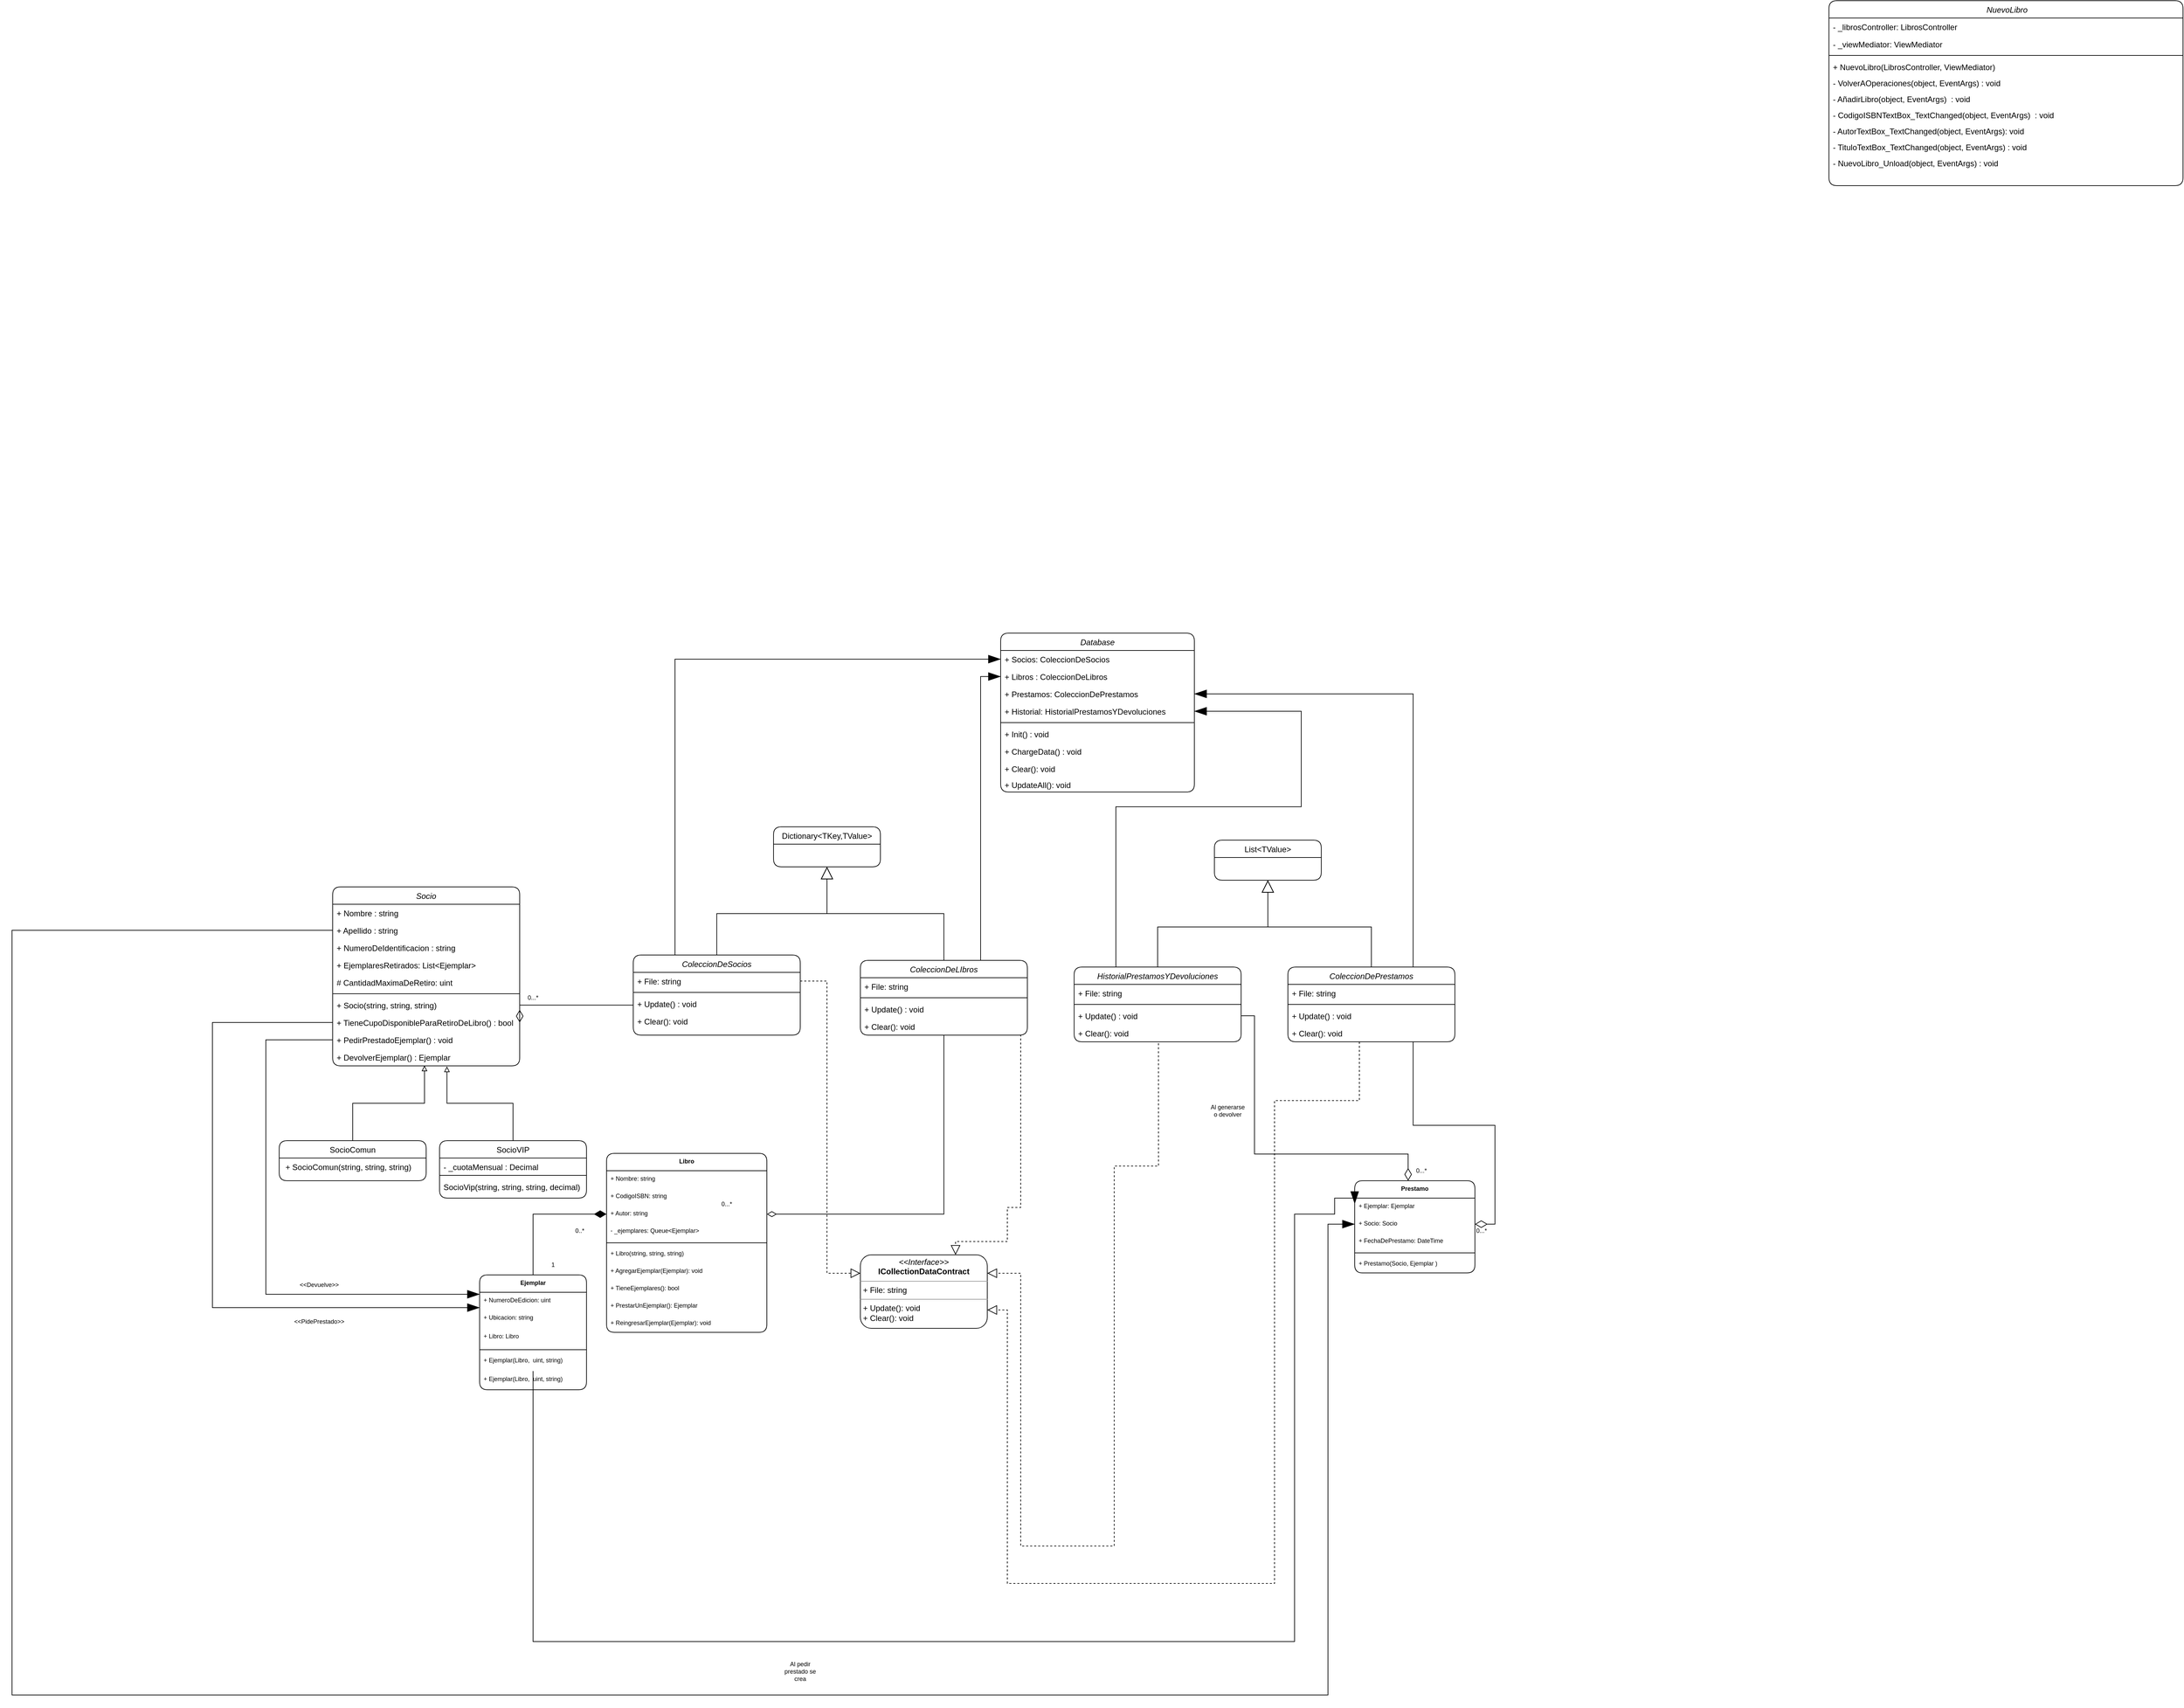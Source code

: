 <mxfile version="19.0.3" type="device"><diagram id="C5RBs43oDa-KdzZeNtuy" name="Page-1"><mxGraphModel dx="2500" dy="2187" grid="1" gridSize="10" guides="1" tooltips="1" connect="1" arrows="1" fold="1" page="1" pageScale="1" pageWidth="827" pageHeight="1169" math="0" shadow="0"><root><mxCell id="WIyWlLk6GJQsqaUBKTNV-0"/><mxCell id="WIyWlLk6GJQsqaUBKTNV-1" parent="WIyWlLk6GJQsqaUBKTNV-0"/><mxCell id="zkfFHV4jXpPFQw0GAbJ--0" value="Socio&#10;    " style="swimlane;fontStyle=2;align=center;verticalAlign=top;childLayout=stackLayout;horizontal=1;startSize=26;horizontalStack=0;resizeParent=1;resizeLast=0;collapsible=1;marginBottom=0;rounded=1;shadow=0;strokeWidth=1;" parent="WIyWlLk6GJQsqaUBKTNV-1" vertex="1"><mxGeometry x="80" y="280" width="280" height="268" as="geometry"><mxRectangle x="80" y="280" width="160" height="26" as="alternateBounds"/></mxGeometry></mxCell><mxCell id="zkfFHV4jXpPFQw0GAbJ--1" value="+ Nombre : string" style="text;align=left;verticalAlign=top;spacingLeft=4;spacingRight=4;overflow=hidden;rotatable=0;points=[[0,0.5],[1,0.5]];portConstraint=eastwest;rounded=1;" parent="zkfFHV4jXpPFQw0GAbJ--0" vertex="1"><mxGeometry y="26" width="280" height="26" as="geometry"/></mxCell><mxCell id="zkfFHV4jXpPFQw0GAbJ--2" value="+ Apellido : string&#10;" style="text;align=left;verticalAlign=top;spacingLeft=4;spacingRight=4;overflow=hidden;rotatable=0;points=[[0,0.5],[1,0.5]];portConstraint=eastwest;rounded=0;shadow=0;html=0;" parent="zkfFHV4jXpPFQw0GAbJ--0" vertex="1"><mxGeometry y="52" width="280" height="26" as="geometry"/></mxCell><mxCell id="zkfFHV4jXpPFQw0GAbJ--3" value="+ NumeroDeIdentificacion : string&#10;" style="text;align=left;verticalAlign=top;spacingLeft=4;spacingRight=4;overflow=hidden;rotatable=0;points=[[0,0.5],[1,0.5]];portConstraint=eastwest;rounded=0;shadow=0;html=0;" parent="zkfFHV4jXpPFQw0GAbJ--0" vertex="1"><mxGeometry y="78" width="280" height="26" as="geometry"/></mxCell><mxCell id="vEgE7pl76ZZNmsFPyQ1q-11" value="+ EjemplaresRetirados: List&lt;Ejemplar&gt;" style="text;align=left;verticalAlign=top;spacingLeft=4;spacingRight=4;overflow=hidden;rotatable=0;points=[[0,0.5],[1,0.5]];portConstraint=eastwest;rounded=0;shadow=0;html=0;" parent="zkfFHV4jXpPFQw0GAbJ--0" vertex="1"><mxGeometry y="104" width="280" height="26" as="geometry"/></mxCell><mxCell id="vEgE7pl76ZZNmsFPyQ1q-0" value="# CantidadMaximaDeRetiro: uint" style="text;align=left;verticalAlign=top;spacingLeft=4;spacingRight=4;overflow=hidden;rotatable=0;points=[[0,0.5],[1,0.5]];portConstraint=eastwest;rounded=0;shadow=0;html=0;" parent="zkfFHV4jXpPFQw0GAbJ--0" vertex="1"><mxGeometry y="130" width="280" height="26" as="geometry"/></mxCell><mxCell id="zkfFHV4jXpPFQw0GAbJ--4" value="" style="line;html=1;strokeWidth=1;align=left;verticalAlign=middle;spacingTop=-1;spacingLeft=3;spacingRight=3;rotatable=0;labelPosition=right;points=[];portConstraint=eastwest;" parent="zkfFHV4jXpPFQw0GAbJ--0" vertex="1"><mxGeometry y="156" width="280" height="8" as="geometry"/></mxCell><mxCell id="4yCbtLLH6ikld6JJ7kOo-6" value="+ Socio(string, string, string) &#10;" style="text;align=left;verticalAlign=top;spacingLeft=4;spacingRight=4;overflow=hidden;rotatable=0;points=[[0,0.5],[1,0.5]];portConstraint=eastwest;" vertex="1" parent="zkfFHV4jXpPFQw0GAbJ--0"><mxGeometry y="164" width="280" height="26" as="geometry"/></mxCell><mxCell id="zkfFHV4jXpPFQw0GAbJ--5" value="+ TieneCupoDisponibleParaRetiroDeLibro() : bool&#10;" style="text;align=left;verticalAlign=top;spacingLeft=4;spacingRight=4;overflow=hidden;rotatable=0;points=[[0,0.5],[1,0.5]];portConstraint=eastwest;" parent="zkfFHV4jXpPFQw0GAbJ--0" vertex="1"><mxGeometry y="190" width="280" height="26" as="geometry"/></mxCell><mxCell id="vEgE7pl76ZZNmsFPyQ1q-7" value="+ PedirPrestadoEjemplar() : void&#10;" style="text;align=left;verticalAlign=top;spacingLeft=4;spacingRight=4;overflow=hidden;rotatable=0;points=[[0,0.5],[1,0.5]];portConstraint=eastwest;" parent="zkfFHV4jXpPFQw0GAbJ--0" vertex="1"><mxGeometry y="216" width="280" height="26" as="geometry"/></mxCell><mxCell id="vEgE7pl76ZZNmsFPyQ1q-9" value="+ DevolverEjemplar() : Ejemplar&#10;" style="text;align=left;verticalAlign=top;spacingLeft=4;spacingRight=4;overflow=hidden;rotatable=0;points=[[0,0.5],[1,0.5]];portConstraint=eastwest;" parent="zkfFHV4jXpPFQw0GAbJ--0" vertex="1"><mxGeometry y="242" width="280" height="26" as="geometry"/></mxCell><mxCell id="WzXxfa7a8OcDMEymeKjh-75" style="edgeStyle=orthogonalEdgeStyle;rounded=0;orthogonalLoop=1;jettySize=auto;html=1;exitX=0.5;exitY=0;exitDx=0;exitDy=0;entryX=0.491;entryY=0.978;entryDx=0;entryDy=0;entryPerimeter=0;endArrow=block;endFill=0;" parent="WIyWlLk6GJQsqaUBKTNV-1" source="zkfFHV4jXpPFQw0GAbJ--6" target="vEgE7pl76ZZNmsFPyQ1q-9" edge="1"><mxGeometry relative="1" as="geometry"/></mxCell><mxCell id="zkfFHV4jXpPFQw0GAbJ--6" value="SocioComun" style="swimlane;fontStyle=0;align=center;verticalAlign=top;childLayout=stackLayout;horizontal=1;startSize=26;horizontalStack=0;resizeParent=1;resizeLast=0;collapsible=1;marginBottom=0;rounded=1;shadow=0;strokeWidth=1;swimlaneLine=1;" parent="WIyWlLk6GJQsqaUBKTNV-1" vertex="1"><mxGeometry y="660" width="220" height="60" as="geometry"><mxRectangle x="40" y="600" width="160" height="26" as="alternateBounds"/></mxGeometry></mxCell><mxCell id="WzXxfa7a8OcDMEymeKjh-72" value=" + SocioComun(string, string, string)" style="text;align=left;verticalAlign=top;spacingLeft=4;spacingRight=4;overflow=hidden;rotatable=0;points=[[0,0.5],[1,0.5]];portConstraint=eastwest;" parent="zkfFHV4jXpPFQw0GAbJ--6" vertex="1"><mxGeometry y="26" width="220" height="26" as="geometry"/></mxCell><mxCell id="WzXxfa7a8OcDMEymeKjh-76" style="edgeStyle=orthogonalEdgeStyle;rounded=0;orthogonalLoop=1;jettySize=auto;html=1;exitX=0.5;exitY=0;exitDx=0;exitDy=0;entryX=0.611;entryY=1.027;entryDx=0;entryDy=0;entryPerimeter=0;endArrow=block;endFill=0;" parent="WIyWlLk6GJQsqaUBKTNV-1" source="zkfFHV4jXpPFQw0GAbJ--13" target="vEgE7pl76ZZNmsFPyQ1q-9" edge="1"><mxGeometry relative="1" as="geometry"><mxPoint x="220" y="520" as="targetPoint"/></mxGeometry></mxCell><mxCell id="zkfFHV4jXpPFQw0GAbJ--13" value="SocioVIP&#10;" style="swimlane;fontStyle=0;align=center;verticalAlign=top;childLayout=stackLayout;horizontal=1;startSize=26;horizontalStack=0;resizeParent=1;resizeLast=0;collapsible=1;marginBottom=0;rounded=1;shadow=0;strokeWidth=1;" parent="WIyWlLk6GJQsqaUBKTNV-1" vertex="1"><mxGeometry x="240" y="660" width="220" height="86" as="geometry"><mxRectangle x="240" y="660" width="170" height="26" as="alternateBounds"/></mxGeometry></mxCell><mxCell id="zkfFHV4jXpPFQw0GAbJ--14" value="- _cuotaMensual : Decimal" style="text;align=left;verticalAlign=top;spacingLeft=4;spacingRight=4;overflow=hidden;rotatable=0;points=[[0,0.5],[1,0.5]];portConstraint=eastwest;" parent="zkfFHV4jXpPFQw0GAbJ--13" vertex="1"><mxGeometry y="26" width="220" height="22" as="geometry"/></mxCell><mxCell id="WzXxfa7a8OcDMEymeKjh-74" value="" style="line;html=1;strokeWidth=1;align=left;verticalAlign=middle;spacingTop=-1;spacingLeft=3;spacingRight=3;rotatable=0;labelPosition=right;points=[];portConstraint=eastwest;" parent="zkfFHV4jXpPFQw0GAbJ--13" vertex="1"><mxGeometry y="48" width="220" height="8" as="geometry"/></mxCell><mxCell id="WzXxfa7a8OcDMEymeKjh-73" value="SocioVip(string, string, string, decimal)" style="text;align=left;verticalAlign=top;spacingLeft=4;spacingRight=4;overflow=hidden;rotatable=0;points=[[0,0.5],[1,0.5]];portConstraint=eastwest;" parent="zkfFHV4jXpPFQw0GAbJ--13" vertex="1"><mxGeometry y="56" width="220" height="26" as="geometry"/></mxCell><mxCell id="vEgE7pl76ZZNmsFPyQ1q-139" style="edgeStyle=orthogonalEdgeStyle;rounded=0;orthogonalLoop=1;jettySize=auto;html=1;exitX=0.25;exitY=0;exitDx=0;exitDy=0;entryX=0;entryY=0.5;entryDx=0;entryDy=0;fontFamily=Helvetica;fontSize=9;fontColor=default;endArrow=blockThin;endFill=1;endSize=16;elbow=vertical;" parent="WIyWlLk6GJQsqaUBKTNV-1" source="vEgE7pl76ZZNmsFPyQ1q-14" target="vEgE7pl76ZZNmsFPyQ1q-125" edge="1"><mxGeometry relative="1" as="geometry"/></mxCell><mxCell id="vEgE7pl76ZZNmsFPyQ1q-14" value="ColeccionDeSocios" style="swimlane;fontStyle=2;align=center;verticalAlign=top;childLayout=stackLayout;horizontal=1;startSize=26;horizontalStack=0;resizeParent=1;resizeLast=0;collapsible=1;marginBottom=0;rounded=1;shadow=0;strokeWidth=1;" parent="WIyWlLk6GJQsqaUBKTNV-1" vertex="1"><mxGeometry x="530" y="382" width="250" height="120" as="geometry"><mxRectangle x="170" y="110" width="160" height="26" as="alternateBounds"/></mxGeometry></mxCell><mxCell id="vEgE7pl76ZZNmsFPyQ1q-17" value="+ File: string" style="text;align=left;verticalAlign=top;spacingLeft=4;spacingRight=4;overflow=hidden;rotatable=0;points=[[0,0.5],[1,0.5]];portConstraint=eastwest;rounded=0;shadow=0;html=0;" parent="vEgE7pl76ZZNmsFPyQ1q-14" vertex="1"><mxGeometry y="26" width="250" height="26" as="geometry"/></mxCell><mxCell id="vEgE7pl76ZZNmsFPyQ1q-20" value="" style="line;html=1;strokeWidth=1;align=left;verticalAlign=middle;spacingTop=-1;spacingLeft=3;spacingRight=3;rotatable=0;labelPosition=right;points=[];portConstraint=eastwest;" parent="vEgE7pl76ZZNmsFPyQ1q-14" vertex="1"><mxGeometry y="52" width="250" height="8" as="geometry"/></mxCell><mxCell id="vEgE7pl76ZZNmsFPyQ1q-21" value="+ Update() : void&#10;" style="text;align=left;verticalAlign=top;spacingLeft=4;spacingRight=4;overflow=hidden;rotatable=0;points=[[0,0.5],[1,0.5]];portConstraint=eastwest;" parent="vEgE7pl76ZZNmsFPyQ1q-14" vertex="1"><mxGeometry y="60" width="250" height="26" as="geometry"/></mxCell><mxCell id="vEgE7pl76ZZNmsFPyQ1q-71" value="+ Clear(): void" style="text;align=left;verticalAlign=top;spacingLeft=4;spacingRight=4;overflow=hidden;rotatable=0;points=[[0,0.5],[1,0.5]];portConstraint=eastwest;" parent="vEgE7pl76ZZNmsFPyQ1q-14" vertex="1"><mxGeometry y="86" width="250" height="26" as="geometry"/></mxCell><mxCell id="vEgE7pl76ZZNmsFPyQ1q-25" value="Dictionary&lt;TKey,TValue&gt;" style="swimlane;fontStyle=0;align=center;verticalAlign=top;childLayout=stackLayout;horizontal=1;startSize=26;horizontalStack=0;resizeParent=1;resizeLast=0;collapsible=1;marginBottom=0;rounded=1;shadow=0;strokeWidth=1;sketch=0;glass=0;" parent="WIyWlLk6GJQsqaUBKTNV-1" vertex="1"><mxGeometry x="740" y="190" width="160" height="60" as="geometry"><mxRectangle x="370" y="140" width="170" height="26" as="alternateBounds"/></mxGeometry></mxCell><mxCell id="vEgE7pl76ZZNmsFPyQ1q-47" value="Libro" style="swimlane;fontStyle=1;align=center;verticalAlign=top;childLayout=stackLayout;horizontal=1;startSize=26;horizontalStack=0;resizeParent=1;resizeParentMax=0;resizeLast=0;collapsible=1;marginBottom=0;rounded=1;shadow=0;glass=0;sketch=0;fontFamily=Helvetica;fontSize=9;fontColor=default;strokeColor=default;strokeWidth=1;fillColor=default;" parent="WIyWlLk6GJQsqaUBKTNV-1" vertex="1"><mxGeometry x="490" y="679" width="240" height="268" as="geometry"/></mxCell><mxCell id="vEgE7pl76ZZNmsFPyQ1q-48" value="+ Nombre: string" style="text;strokeColor=none;fillColor=none;align=left;verticalAlign=top;spacingLeft=4;spacingRight=4;overflow=hidden;rotatable=0;points=[[0,0.5],[1,0.5]];portConstraint=eastwest;rounded=1;shadow=0;glass=0;sketch=0;fontFamily=Helvetica;fontSize=9;fontColor=default;startSize=26;" parent="vEgE7pl76ZZNmsFPyQ1q-47" vertex="1"><mxGeometry y="26" width="240" height="26" as="geometry"/></mxCell><mxCell id="vEgE7pl76ZZNmsFPyQ1q-108" value="+ CodigoISBN: string" style="text;strokeColor=none;fillColor=none;align=left;verticalAlign=top;spacingLeft=4;spacingRight=4;overflow=hidden;rotatable=0;points=[[0,0.5],[1,0.5]];portConstraint=eastwest;rounded=1;shadow=0;glass=0;sketch=0;fontFamily=Helvetica;fontSize=9;fontColor=default;startSize=26;" parent="vEgE7pl76ZZNmsFPyQ1q-47" vertex="1"><mxGeometry y="52" width="240" height="26" as="geometry"/></mxCell><mxCell id="vEgE7pl76ZZNmsFPyQ1q-109" value="+ Autor: string" style="text;strokeColor=none;fillColor=none;align=left;verticalAlign=top;spacingLeft=4;spacingRight=4;overflow=hidden;rotatable=0;points=[[0,0.5],[1,0.5]];portConstraint=eastwest;rounded=1;shadow=0;glass=0;sketch=0;fontFamily=Helvetica;fontSize=9;fontColor=default;startSize=26;" parent="vEgE7pl76ZZNmsFPyQ1q-47" vertex="1"><mxGeometry y="78" width="240" height="26" as="geometry"/></mxCell><mxCell id="vEgE7pl76ZZNmsFPyQ1q-111" value="- _ejemplares: Queue&lt;Ejemplar&gt;" style="text;strokeColor=none;fillColor=none;align=left;verticalAlign=top;spacingLeft=4;spacingRight=4;overflow=hidden;rotatable=0;points=[[0,0.5],[1,0.5]];portConstraint=eastwest;rounded=1;shadow=0;glass=0;sketch=0;fontFamily=Helvetica;fontSize=9;fontColor=default;startSize=26;" parent="vEgE7pl76ZZNmsFPyQ1q-47" vertex="1"><mxGeometry y="104" width="240" height="26" as="geometry"/></mxCell><mxCell id="vEgE7pl76ZZNmsFPyQ1q-49" value="" style="line;strokeWidth=1;fillColor=none;align=left;verticalAlign=middle;spacingTop=-1;spacingLeft=3;spacingRight=3;rotatable=0;labelPosition=right;points=[];portConstraint=eastwest;rounded=1;shadow=0;glass=0;sketch=0;fontFamily=Helvetica;fontSize=9;fontColor=default;startSize=26;" parent="vEgE7pl76ZZNmsFPyQ1q-47" vertex="1"><mxGeometry y="130" width="240" height="8" as="geometry"/></mxCell><mxCell id="4yCbtLLH6ikld6JJ7kOo-2" value="+ Libro(string, string, string)" style="text;strokeColor=none;fillColor=none;align=left;verticalAlign=top;spacingLeft=4;spacingRight=4;overflow=hidden;rotatable=0;points=[[0,0.5],[1,0.5]];portConstraint=eastwest;rounded=1;shadow=0;glass=0;sketch=0;fontFamily=Helvetica;fontSize=9;fontColor=default;startSize=26;" vertex="1" parent="vEgE7pl76ZZNmsFPyQ1q-47"><mxGeometry y="138" width="240" height="26" as="geometry"/></mxCell><mxCell id="vEgE7pl76ZZNmsFPyQ1q-50" value="+ AgregarEjemplar(Ejemplar): void" style="text;strokeColor=none;fillColor=none;align=left;verticalAlign=top;spacingLeft=4;spacingRight=4;overflow=hidden;rotatable=0;points=[[0,0.5],[1,0.5]];portConstraint=eastwest;rounded=1;shadow=0;glass=0;sketch=0;fontFamily=Helvetica;fontSize=9;fontColor=default;startSize=26;" parent="vEgE7pl76ZZNmsFPyQ1q-47" vertex="1"><mxGeometry y="164" width="240" height="26" as="geometry"/></mxCell><mxCell id="vEgE7pl76ZZNmsFPyQ1q-112" value="+ TieneEjemplares(): bool" style="text;strokeColor=none;fillColor=none;align=left;verticalAlign=top;spacingLeft=4;spacingRight=4;overflow=hidden;rotatable=0;points=[[0,0.5],[1,0.5]];portConstraint=eastwest;rounded=1;shadow=0;glass=0;sketch=0;fontFamily=Helvetica;fontSize=9;fontColor=default;startSize=26;" parent="vEgE7pl76ZZNmsFPyQ1q-47" vertex="1"><mxGeometry y="190" width="240" height="26" as="geometry"/></mxCell><mxCell id="vEgE7pl76ZZNmsFPyQ1q-113" value="+ PrestarUnEjemplar(): Ejemplar" style="text;strokeColor=none;fillColor=none;align=left;verticalAlign=top;spacingLeft=4;spacingRight=4;overflow=hidden;rotatable=0;points=[[0,0.5],[1,0.5]];portConstraint=eastwest;rounded=1;shadow=0;glass=0;sketch=0;fontFamily=Helvetica;fontSize=9;fontColor=default;startSize=26;" parent="vEgE7pl76ZZNmsFPyQ1q-47" vertex="1"><mxGeometry y="216" width="240" height="26" as="geometry"/></mxCell><mxCell id="vEgE7pl76ZZNmsFPyQ1q-115" value="+ ReingresarEjemplar(Ejemplar): void" style="text;strokeColor=none;fillColor=none;align=left;verticalAlign=top;spacingLeft=4;spacingRight=4;overflow=hidden;rotatable=0;points=[[0,0.5],[1,0.5]];portConstraint=eastwest;rounded=1;shadow=0;glass=0;sketch=0;fontFamily=Helvetica;fontSize=9;fontColor=default;startSize=26;" parent="vEgE7pl76ZZNmsFPyQ1q-47" vertex="1"><mxGeometry y="242" width="240" height="26" as="geometry"/></mxCell><mxCell id="vEgE7pl76ZZNmsFPyQ1q-51" value="Ejemplar&#10;" style="swimlane;fontStyle=1;align=center;verticalAlign=top;childLayout=stackLayout;horizontal=1;startSize=26;horizontalStack=0;resizeParent=1;resizeParentMax=0;resizeLast=0;collapsible=1;marginBottom=0;rounded=1;shadow=0;glass=0;sketch=0;fontFamily=Helvetica;fontSize=9;fontColor=default;strokeColor=default;strokeWidth=1;fillColor=default;swimlaneFillColor=none;swimlaneLine=1;" parent="WIyWlLk6GJQsqaUBKTNV-1" vertex="1"><mxGeometry x="300" y="861" width="160" height="172" as="geometry"/></mxCell><mxCell id="vEgE7pl76ZZNmsFPyQ1q-52" value="+ NumeroDeEdicion: uint" style="text;strokeColor=none;fillColor=none;align=left;verticalAlign=top;spacingLeft=4;spacingRight=4;overflow=hidden;rotatable=0;points=[[0,0.5],[1,0.5]];portConstraint=eastwest;rounded=1;shadow=0;glass=0;sketch=0;fontFamily=Helvetica;fontSize=9;fontColor=default;startSize=26;" parent="vEgE7pl76ZZNmsFPyQ1q-51" vertex="1"><mxGeometry y="26" width="160" height="26" as="geometry"/></mxCell><mxCell id="vEgE7pl76ZZNmsFPyQ1q-116" value="+ Ubicacion: string" style="text;strokeColor=none;fillColor=none;align=left;verticalAlign=top;spacingLeft=4;spacingRight=4;overflow=hidden;rotatable=0;points=[[0,0.5],[1,0.5]];portConstraint=eastwest;rounded=1;shadow=0;glass=0;sketch=0;fontFamily=Helvetica;fontSize=9;fontColor=default;startSize=26;direction=south;" parent="vEgE7pl76ZZNmsFPyQ1q-51" vertex="1"><mxGeometry y="52" width="160" height="28" as="geometry"/></mxCell><mxCell id="vEgE7pl76ZZNmsFPyQ1q-164" value="+ Libro: Libro&#10;" style="text;strokeColor=none;fillColor=none;align=left;verticalAlign=top;spacingLeft=4;spacingRight=4;overflow=hidden;rotatable=0;points=[[0,0.5],[1,0.5]];portConstraint=eastwest;rounded=1;shadow=0;glass=0;sketch=0;fontFamily=Helvetica;fontSize=9;fontColor=default;startSize=26;direction=south;" parent="vEgE7pl76ZZNmsFPyQ1q-51" vertex="1"><mxGeometry y="80" width="160" height="28" as="geometry"/></mxCell><mxCell id="WzXxfa7a8OcDMEymeKjh-77" value="" style="line;html=1;strokeWidth=1;align=left;verticalAlign=middle;spacingTop=-1;spacingLeft=3;spacingRight=3;rotatable=0;labelPosition=right;points=[];portConstraint=eastwest;" parent="vEgE7pl76ZZNmsFPyQ1q-51" vertex="1"><mxGeometry y="108" width="160" height="8" as="geometry"/></mxCell><mxCell id="WzXxfa7a8OcDMEymeKjh-79" value="+ Ejemplar(Libro,  uint, string)&#10;" style="text;strokeColor=none;fillColor=none;align=left;verticalAlign=top;spacingLeft=4;spacingRight=4;overflow=hidden;rotatable=0;points=[[0,0.5],[1,0.5]];portConstraint=eastwest;rounded=1;shadow=0;glass=0;sketch=0;fontFamily=Helvetica;fontSize=9;fontColor=default;startSize=26;direction=south;" parent="vEgE7pl76ZZNmsFPyQ1q-51" vertex="1"><mxGeometry y="116" width="160" height="28" as="geometry"/></mxCell><mxCell id="4yCbtLLH6ikld6JJ7kOo-3" value="+ Ejemplar(Libro,  uint, string)&#10;" style="text;strokeColor=none;fillColor=none;align=left;verticalAlign=top;spacingLeft=4;spacingRight=4;overflow=hidden;rotatable=0;points=[[0,0.5],[1,0.5]];portConstraint=eastwest;rounded=1;shadow=0;glass=0;sketch=0;fontFamily=Helvetica;fontSize=9;fontColor=default;startSize=26;direction=south;" vertex="1" parent="vEgE7pl76ZZNmsFPyQ1q-51"><mxGeometry y="144" width="160" height="28" as="geometry"/></mxCell><mxCell id="vEgE7pl76ZZNmsFPyQ1q-134" style="edgeStyle=orthogonalEdgeStyle;rounded=0;orthogonalLoop=1;jettySize=auto;html=1;exitX=0.75;exitY=0;exitDx=0;exitDy=0;entryX=0;entryY=0.5;entryDx=0;entryDy=0;fontFamily=Helvetica;fontSize=9;fontColor=default;endArrow=blockThin;endFill=1;endSize=16;elbow=vertical;" parent="WIyWlLk6GJQsqaUBKTNV-1" source="vEgE7pl76ZZNmsFPyQ1q-57" target="vEgE7pl76ZZNmsFPyQ1q-129" edge="1"><mxGeometry relative="1" as="geometry"><Array as="points"><mxPoint x="1050" y="390"/><mxPoint x="1050" y="-35"/></Array></mxGeometry></mxCell><mxCell id="WzXxfa7a8OcDMEymeKjh-258" style="edgeStyle=orthogonalEdgeStyle;rounded=0;orthogonalLoop=1;jettySize=auto;html=1;exitX=0.5;exitY=1;exitDx=0;exitDy=0;entryX=1;entryY=0.5;entryDx=0;entryDy=0;endArrow=diamondThin;endFill=0;endSize=12;" parent="WIyWlLk6GJQsqaUBKTNV-1" source="vEgE7pl76ZZNmsFPyQ1q-57" target="vEgE7pl76ZZNmsFPyQ1q-109" edge="1"><mxGeometry relative="1" as="geometry"/></mxCell><mxCell id="vEgE7pl76ZZNmsFPyQ1q-57" value="ColeccionDeLIbros&#10;" style="swimlane;fontStyle=2;align=center;verticalAlign=top;childLayout=stackLayout;horizontal=1;startSize=26;horizontalStack=0;resizeParent=1;resizeLast=0;collapsible=1;marginBottom=0;rounded=1;shadow=0;strokeWidth=1;" parent="WIyWlLk6GJQsqaUBKTNV-1" vertex="1"><mxGeometry x="870" y="390" width="250" height="112" as="geometry"><mxRectangle x="170" y="110" width="160" height="26" as="alternateBounds"/></mxGeometry></mxCell><mxCell id="vEgE7pl76ZZNmsFPyQ1q-59" value="+ File: string" style="text;align=left;verticalAlign=top;spacingLeft=4;spacingRight=4;overflow=hidden;rotatable=0;points=[[0,0.5],[1,0.5]];portConstraint=eastwest;rounded=0;shadow=0;html=0;" parent="vEgE7pl76ZZNmsFPyQ1q-57" vertex="1"><mxGeometry y="26" width="250" height="26" as="geometry"/></mxCell><mxCell id="vEgE7pl76ZZNmsFPyQ1q-60" value="" style="line;html=1;strokeWidth=1;align=left;verticalAlign=middle;spacingTop=-1;spacingLeft=3;spacingRight=3;rotatable=0;labelPosition=right;points=[];portConstraint=eastwest;" parent="vEgE7pl76ZZNmsFPyQ1q-57" vertex="1"><mxGeometry y="52" width="250" height="8" as="geometry"/></mxCell><mxCell id="vEgE7pl76ZZNmsFPyQ1q-61" value="+ Update() : void&#10;" style="text;align=left;verticalAlign=top;spacingLeft=4;spacingRight=4;overflow=hidden;rotatable=0;points=[[0,0.5],[1,0.5]];portConstraint=eastwest;" parent="vEgE7pl76ZZNmsFPyQ1q-57" vertex="1"><mxGeometry y="60" width="250" height="26" as="geometry"/></mxCell><mxCell id="vEgE7pl76ZZNmsFPyQ1q-72" value="+ Clear(): void" style="text;align=left;verticalAlign=top;spacingLeft=4;spacingRight=4;overflow=hidden;rotatable=0;points=[[0,0.5],[1,0.5]];portConstraint=eastwest;" parent="vEgE7pl76ZZNmsFPyQ1q-57" vertex="1"><mxGeometry y="86" width="250" height="24" as="geometry"/></mxCell><mxCell id="vEgE7pl76ZZNmsFPyQ1q-68" value="&lt;p style=&quot;margin:0px;margin-top:4px;text-align:center;&quot;&gt;&lt;i&gt;&amp;lt;&amp;lt;Interface&amp;gt;&amp;gt;&lt;/i&gt;&lt;br&gt;&lt;b&gt;ICollectionDataContract&lt;/b&gt;&lt;/p&gt;&lt;hr size=&quot;1&quot;&gt;&lt;p style=&quot;margin:0px;margin-left:4px;&quot;&gt;+ File: string&lt;br&gt;&lt;/p&gt;&lt;hr size=&quot;1&quot;&gt;&lt;p style=&quot;margin:0px;margin-left:4px;&quot;&gt;+ Update(): void&lt;br&gt;+ Clear(): void&lt;/p&gt;" style="verticalAlign=top;align=left;overflow=fill;fontSize=12;fontFamily=Helvetica;html=1;rounded=1;shadow=0;glass=0;sketch=0;fontColor=default;startSize=26;strokeColor=default;strokeWidth=1;fillColor=default;" parent="WIyWlLk6GJQsqaUBKTNV-1" vertex="1"><mxGeometry x="870" y="831" width="190" height="110" as="geometry"/></mxCell><mxCell id="vEgE7pl76ZZNmsFPyQ1q-69" value="List&lt;TValue&gt;" style="swimlane;fontStyle=0;align=center;verticalAlign=top;childLayout=stackLayout;horizontal=1;startSize=26;horizontalStack=0;resizeParent=1;resizeLast=0;collapsible=1;marginBottom=0;rounded=1;shadow=0;strokeWidth=1;sketch=0;glass=0;" parent="WIyWlLk6GJQsqaUBKTNV-1" vertex="1"><mxGeometry x="1400" y="210" width="160" height="60" as="geometry"><mxRectangle x="370" y="140" width="170" height="26" as="alternateBounds"/></mxGeometry></mxCell><mxCell id="vEgE7pl76ZZNmsFPyQ1q-81" value="" style="endArrow=block;endSize=16;endFill=0;html=1;rounded=0;fontFamily=Helvetica;fontSize=9;fontColor=default;entryX=0.5;entryY=1;entryDx=0;entryDy=0;exitX=0.5;exitY=0;exitDx=0;exitDy=0;elbow=vertical;edgeStyle=orthogonalEdgeStyle;" parent="WIyWlLk6GJQsqaUBKTNV-1" source="vEgE7pl76ZZNmsFPyQ1q-14" target="vEgE7pl76ZZNmsFPyQ1q-25" edge="1"><mxGeometry width="160" relative="1" as="geometry"><mxPoint x="760" y="340" as="sourcePoint"/><mxPoint x="690" y="710" as="targetPoint"/><Array as="points"><mxPoint x="655" y="320"/><mxPoint x="820" y="320"/></Array></mxGeometry></mxCell><mxCell id="vEgE7pl76ZZNmsFPyQ1q-82" value="" style="endArrow=block;endSize=16;endFill=0;html=1;rounded=0;fontFamily=Helvetica;fontSize=9;fontColor=default;entryX=0.5;entryY=1;entryDx=0;entryDy=0;exitX=0.5;exitY=0;exitDx=0;exitDy=0;elbow=vertical;edgeStyle=orthogonalEdgeStyle;" parent="WIyWlLk6GJQsqaUBKTNV-1" source="vEgE7pl76ZZNmsFPyQ1q-57" target="vEgE7pl76ZZNmsFPyQ1q-25" edge="1"><mxGeometry width="160" relative="1" as="geometry"><mxPoint x="950" y="390" as="sourcePoint"/><mxPoint x="1107" y="258" as="targetPoint"/><Array as="points"><mxPoint x="995" y="320"/><mxPoint x="820" y="320"/></Array></mxGeometry></mxCell><mxCell id="vEgE7pl76ZZNmsFPyQ1q-102" style="edgeStyle=orthogonalEdgeStyle;rounded=0;orthogonalLoop=1;jettySize=auto;html=1;exitX=0.5;exitY=0;exitDx=0;exitDy=0;fontFamily=Helvetica;fontSize=9;fontColor=default;endArrow=block;endFill=0;elbow=vertical;endSize=16;" parent="WIyWlLk6GJQsqaUBKTNV-1" source="vEgE7pl76ZZNmsFPyQ1q-89" edge="1"><mxGeometry relative="1" as="geometry"><mxPoint x="1480" y="270" as="targetPoint"/><Array as="points"><mxPoint x="1315" y="340"/><mxPoint x="1480" y="340"/></Array></mxGeometry></mxCell><mxCell id="vEgE7pl76ZZNmsFPyQ1q-137" style="edgeStyle=orthogonalEdgeStyle;rounded=0;orthogonalLoop=1;jettySize=auto;html=1;exitX=0.25;exitY=0;exitDx=0;exitDy=0;fontFamily=Helvetica;fontSize=9;fontColor=default;endArrow=blockThin;endFill=1;endSize=16;elbow=vertical;entryX=1;entryY=0.5;entryDx=0;entryDy=0;" parent="WIyWlLk6GJQsqaUBKTNV-1" source="vEgE7pl76ZZNmsFPyQ1q-89" target="vEgE7pl76ZZNmsFPyQ1q-130" edge="1"><mxGeometry relative="1" as="geometry"><mxPoint x="1400" y="40" as="targetPoint"/><Array as="points"><mxPoint x="1253" y="160"/><mxPoint x="1530" y="160"/><mxPoint x="1530" y="17"/></Array></mxGeometry></mxCell><mxCell id="vEgE7pl76ZZNmsFPyQ1q-89" value="HistorialPrestamosYDevoluciones" style="swimlane;fontStyle=2;align=center;verticalAlign=top;childLayout=stackLayout;horizontal=1;startSize=26;horizontalStack=0;resizeParent=1;resizeLast=0;collapsible=1;marginBottom=0;rounded=1;shadow=0;strokeWidth=1;" parent="WIyWlLk6GJQsqaUBKTNV-1" vertex="1"><mxGeometry x="1190" y="400" width="250" height="112" as="geometry"><mxRectangle x="170" y="110" width="160" height="26" as="alternateBounds"/></mxGeometry></mxCell><mxCell id="vEgE7pl76ZZNmsFPyQ1q-90" value="+ File: string" style="text;align=left;verticalAlign=top;spacingLeft=4;spacingRight=4;overflow=hidden;rotatable=0;points=[[0,0.5],[1,0.5]];portConstraint=eastwest;rounded=0;shadow=0;html=0;" parent="vEgE7pl76ZZNmsFPyQ1q-89" vertex="1"><mxGeometry y="26" width="250" height="26" as="geometry"/></mxCell><mxCell id="vEgE7pl76ZZNmsFPyQ1q-91" value="" style="line;html=1;strokeWidth=1;align=left;verticalAlign=middle;spacingTop=-1;spacingLeft=3;spacingRight=3;rotatable=0;labelPosition=right;points=[];portConstraint=eastwest;" parent="vEgE7pl76ZZNmsFPyQ1q-89" vertex="1"><mxGeometry y="52" width="250" height="8" as="geometry"/></mxCell><mxCell id="vEgE7pl76ZZNmsFPyQ1q-92" value="+ Update() : void&#10;" style="text;align=left;verticalAlign=top;spacingLeft=4;spacingRight=4;overflow=hidden;rotatable=0;points=[[0,0.5],[1,0.5]];portConstraint=eastwest;" parent="vEgE7pl76ZZNmsFPyQ1q-89" vertex="1"><mxGeometry y="60" width="250" height="26" as="geometry"/></mxCell><mxCell id="vEgE7pl76ZZNmsFPyQ1q-93" value="+ Clear(): void" style="text;align=left;verticalAlign=top;spacingLeft=4;spacingRight=4;overflow=hidden;rotatable=0;points=[[0,0.5],[1,0.5]];portConstraint=eastwest;" parent="vEgE7pl76ZZNmsFPyQ1q-89" vertex="1"><mxGeometry y="86" width="250" height="24" as="geometry"/></mxCell><mxCell id="vEgE7pl76ZZNmsFPyQ1q-138" style="edgeStyle=orthogonalEdgeStyle;rounded=0;orthogonalLoop=1;jettySize=auto;html=1;exitX=0.75;exitY=0;exitDx=0;exitDy=0;entryX=1;entryY=0.5;entryDx=0;entryDy=0;fontFamily=Helvetica;fontSize=9;fontColor=default;endArrow=blockThin;endFill=1;endSize=16;elbow=vertical;" parent="WIyWlLk6GJQsqaUBKTNV-1" source="vEgE7pl76ZZNmsFPyQ1q-94" target="vEgE7pl76ZZNmsFPyQ1q-131" edge="1"><mxGeometry relative="1" as="geometry"/></mxCell><mxCell id="vEgE7pl76ZZNmsFPyQ1q-174" style="edgeStyle=orthogonalEdgeStyle;rounded=0;orthogonalLoop=1;jettySize=auto;html=1;exitX=0.75;exitY=1;exitDx=0;exitDy=0;entryX=1;entryY=0.5;entryDx=0;entryDy=0;fontFamily=Helvetica;fontSize=9;fontColor=default;endArrow=diamondThin;endFill=0;endSize=16;elbow=vertical;" parent="WIyWlLk6GJQsqaUBKTNV-1" source="vEgE7pl76ZZNmsFPyQ1q-94" target="vEgE7pl76ZZNmsFPyQ1q-153" edge="1"><mxGeometry relative="1" as="geometry"/></mxCell><mxCell id="vEgE7pl76ZZNmsFPyQ1q-94" value="ColeccionDePrestamos" style="swimlane;fontStyle=2;align=center;verticalAlign=top;childLayout=stackLayout;horizontal=1;startSize=26;horizontalStack=0;resizeParent=1;resizeLast=0;collapsible=1;marginBottom=0;rounded=1;shadow=0;strokeWidth=1;" parent="WIyWlLk6GJQsqaUBKTNV-1" vertex="1"><mxGeometry x="1510" y="400" width="250" height="112" as="geometry"><mxRectangle x="170" y="110" width="160" height="26" as="alternateBounds"/></mxGeometry></mxCell><mxCell id="vEgE7pl76ZZNmsFPyQ1q-95" value="+ File: string" style="text;align=left;verticalAlign=top;spacingLeft=4;spacingRight=4;overflow=hidden;rotatable=0;points=[[0,0.5],[1,0.5]];portConstraint=eastwest;rounded=0;shadow=0;html=0;" parent="vEgE7pl76ZZNmsFPyQ1q-94" vertex="1"><mxGeometry y="26" width="250" height="26" as="geometry"/></mxCell><mxCell id="vEgE7pl76ZZNmsFPyQ1q-96" value="" style="line;html=1;strokeWidth=1;align=left;verticalAlign=middle;spacingTop=-1;spacingLeft=3;spacingRight=3;rotatable=0;labelPosition=right;points=[];portConstraint=eastwest;" parent="vEgE7pl76ZZNmsFPyQ1q-94" vertex="1"><mxGeometry y="52" width="250" height="8" as="geometry"/></mxCell><mxCell id="vEgE7pl76ZZNmsFPyQ1q-97" value="+ Update() : void&#10;" style="text;align=left;verticalAlign=top;spacingLeft=4;spacingRight=4;overflow=hidden;rotatable=0;points=[[0,0.5],[1,0.5]];portConstraint=eastwest;" parent="vEgE7pl76ZZNmsFPyQ1q-94" vertex="1"><mxGeometry y="60" width="250" height="26" as="geometry"/></mxCell><mxCell id="vEgE7pl76ZZNmsFPyQ1q-98" value="+ Clear(): void" style="text;align=left;verticalAlign=top;spacingLeft=4;spacingRight=4;overflow=hidden;rotatable=0;points=[[0,0.5],[1,0.5]];portConstraint=eastwest;" parent="vEgE7pl76ZZNmsFPyQ1q-94" vertex="1"><mxGeometry y="86" width="250" height="24" as="geometry"/></mxCell><mxCell id="vEgE7pl76ZZNmsFPyQ1q-100" value="" style="endArrow=block;endSize=16;endFill=0;html=1;rounded=0;fontFamily=Helvetica;fontSize=9;fontColor=default;elbow=vertical;exitX=0.5;exitY=0;exitDx=0;exitDy=0;edgeStyle=orthogonalEdgeStyle;" parent="WIyWlLk6GJQsqaUBKTNV-1" source="vEgE7pl76ZZNmsFPyQ1q-94" edge="1"><mxGeometry width="160" relative="1" as="geometry"><mxPoint x="1630" y="410" as="sourcePoint"/><mxPoint x="1480" y="270" as="targetPoint"/><Array as="points"><mxPoint x="1635" y="340"/><mxPoint x="1480" y="340"/></Array></mxGeometry></mxCell><mxCell id="vEgE7pl76ZZNmsFPyQ1q-105" value="" style="endArrow=block;dashed=1;endFill=0;endSize=12;html=1;rounded=0;fontFamily=Helvetica;fontSize=9;fontColor=default;elbow=vertical;entryX=1;entryY=0.25;entryDx=0;entryDy=0;exitX=0.505;exitY=1.17;exitDx=0;exitDy=0;exitPerimeter=0;edgeStyle=orthogonalEdgeStyle;" parent="WIyWlLk6GJQsqaUBKTNV-1" source="vEgE7pl76ZZNmsFPyQ1q-93" target="vEgE7pl76ZZNmsFPyQ1q-68" edge="1"><mxGeometry width="160" relative="1" as="geometry"><mxPoint x="1320" y="530" as="sourcePoint"/><mxPoint x="1310" y="740" as="targetPoint"/><Array as="points"><mxPoint x="1316" y="698"/><mxPoint x="1250" y="698"/><mxPoint x="1250" y="1267"/><mxPoint x="1110" y="1267"/></Array></mxGeometry></mxCell><mxCell id="vEgE7pl76ZZNmsFPyQ1q-106" value="" style="endArrow=block;dashed=1;endFill=0;endSize=12;html=1;rounded=0;fontFamily=Helvetica;fontSize=9;fontColor=default;elbow=vertical;exitX=0.428;exitY=1.083;exitDx=0;exitDy=0;exitPerimeter=0;entryX=1;entryY=0.75;entryDx=0;entryDy=0;edgeStyle=orthogonalEdgeStyle;" parent="WIyWlLk6GJQsqaUBKTNV-1" source="vEgE7pl76ZZNmsFPyQ1q-98" target="vEgE7pl76ZZNmsFPyQ1q-68" edge="1"><mxGeometry width="160" relative="1" as="geometry"><mxPoint x="1050" y="370" as="sourcePoint"/><mxPoint x="1620" y="630" as="targetPoint"/><Array as="points"><mxPoint x="1617" y="600"/><mxPoint x="1490" y="600"/><mxPoint x="1490" y="1323"/><mxPoint x="1090" y="1323"/><mxPoint x="1090" y="914"/></Array></mxGeometry></mxCell><mxCell id="vEgE7pl76ZZNmsFPyQ1q-107" value="" style="endArrow=block;dashed=1;endFill=0;endSize=12;html=1;rounded=0;fontFamily=Helvetica;fontSize=9;fontColor=default;elbow=vertical;exitX=0.5;exitY=1;exitDx=0;exitDy=0;edgeStyle=orthogonalEdgeStyle;entryX=0.75;entryY=0;entryDx=0;entryDy=0;" parent="WIyWlLk6GJQsqaUBKTNV-1" source="vEgE7pl76ZZNmsFPyQ1q-57" target="vEgE7pl76ZZNmsFPyQ1q-68" edge="1"><mxGeometry width="160" relative="1" as="geometry"><mxPoint x="1050" y="370" as="sourcePoint"/><mxPoint x="1210" y="370" as="targetPoint"/><Array as="points"><mxPoint x="1110" y="502"/><mxPoint x="1110" y="760"/><mxPoint x="1090" y="760"/><mxPoint x="1090" y="811"/></Array></mxGeometry></mxCell><mxCell id="vEgE7pl76ZZNmsFPyQ1q-118" style="edgeStyle=orthogonalEdgeStyle;rounded=0;orthogonalLoop=1;jettySize=auto;html=1;fontFamily=Helvetica;fontSize=9;fontColor=default;endArrow=diamondThin;endFill=1;endSize=16;elbow=vertical;entryX=0;entryY=0.5;entryDx=0;entryDy=0;" parent="WIyWlLk6GJQsqaUBKTNV-1" source="vEgE7pl76ZZNmsFPyQ1q-51" target="vEgE7pl76ZZNmsFPyQ1q-109" edge="1"><mxGeometry relative="1" as="geometry"/></mxCell><mxCell id="vEgE7pl76ZZNmsFPyQ1q-122" style="edgeStyle=orthogonalEdgeStyle;rounded=0;orthogonalLoop=1;jettySize=auto;html=1;exitX=0;exitY=0.5;exitDx=0;exitDy=0;entryX=0;entryY=0.923;entryDx=0;entryDy=0;entryPerimeter=0;fontFamily=Helvetica;fontSize=9;fontColor=default;endArrow=blockThin;endFill=1;endSize=16;elbow=vertical;" parent="WIyWlLk6GJQsqaUBKTNV-1" source="vEgE7pl76ZZNmsFPyQ1q-7" target="vEgE7pl76ZZNmsFPyQ1q-52" edge="1"><mxGeometry relative="1" as="geometry"><Array as="points"><mxPoint x="-100" y="483"/><mxPoint x="-100" y="910"/></Array></mxGeometry></mxCell><mxCell id="vEgE7pl76ZZNmsFPyQ1q-123" style="edgeStyle=orthogonalEdgeStyle;rounded=0;orthogonalLoop=1;jettySize=auto;html=1;exitX=0;exitY=0.5;exitDx=0;exitDy=0;fontFamily=Helvetica;fontSize=9;fontColor=default;endArrow=blockThin;endFill=1;endSize=16;elbow=vertical;" parent="WIyWlLk6GJQsqaUBKTNV-1" source="vEgE7pl76ZZNmsFPyQ1q-9" target="vEgE7pl76ZZNmsFPyQ1q-52" edge="1"><mxGeometry relative="1" as="geometry"><mxPoint x="100" y="890" as="targetPoint"/><Array as="points"><mxPoint x="-20" y="509"/><mxPoint x="-20" y="890"/></Array></mxGeometry></mxCell><mxCell id="vEgE7pl76ZZNmsFPyQ1q-124" value="Database" style="swimlane;fontStyle=2;align=center;verticalAlign=top;childLayout=stackLayout;horizontal=1;startSize=26;horizontalStack=0;resizeParent=1;resizeLast=0;collapsible=1;marginBottom=0;rounded=1;shadow=0;strokeWidth=1;" parent="WIyWlLk6GJQsqaUBKTNV-1" vertex="1"><mxGeometry x="1080" y="-100" width="290" height="238" as="geometry"><mxRectangle x="170" y="110" width="160" height="26" as="alternateBounds"/></mxGeometry></mxCell><mxCell id="vEgE7pl76ZZNmsFPyQ1q-125" value="+ Socios: ColeccionDeSocios" style="text;align=left;verticalAlign=top;spacingLeft=4;spacingRight=4;overflow=hidden;rotatable=0;points=[[0,0.5],[1,0.5]];portConstraint=eastwest;rounded=0;shadow=0;html=0;" parent="vEgE7pl76ZZNmsFPyQ1q-124" vertex="1"><mxGeometry y="26" width="290" height="26" as="geometry"/></mxCell><mxCell id="vEgE7pl76ZZNmsFPyQ1q-129" value="+ Libros : ColeccionDeLibros &#10;" style="text;align=left;verticalAlign=top;spacingLeft=4;spacingRight=4;overflow=hidden;rotatable=0;points=[[0,0.5],[1,0.5]];portConstraint=eastwest;rounded=0;shadow=0;html=0;" parent="vEgE7pl76ZZNmsFPyQ1q-124" vertex="1"><mxGeometry y="52" width="290" height="26" as="geometry"/></mxCell><mxCell id="vEgE7pl76ZZNmsFPyQ1q-131" value="+ Prestamos: ColeccionDePrestamos&#10;" style="text;align=left;verticalAlign=top;spacingLeft=4;spacingRight=4;overflow=hidden;rotatable=0;points=[[0,0.5],[1,0.5]];portConstraint=eastwest;rounded=0;shadow=0;html=0;" parent="vEgE7pl76ZZNmsFPyQ1q-124" vertex="1"><mxGeometry y="78" width="290" height="26" as="geometry"/></mxCell><mxCell id="vEgE7pl76ZZNmsFPyQ1q-130" value="+ Historial: HistorialPrestamosYDevoluciones&#10;" style="text;align=left;verticalAlign=top;spacingLeft=4;spacingRight=4;overflow=hidden;rotatable=0;points=[[0,0.5],[1,0.5]];portConstraint=eastwest;rounded=0;shadow=0;html=0;" parent="vEgE7pl76ZZNmsFPyQ1q-124" vertex="1"><mxGeometry y="104" width="290" height="26" as="geometry"/></mxCell><mxCell id="vEgE7pl76ZZNmsFPyQ1q-126" value="" style="line;html=1;strokeWidth=1;align=left;verticalAlign=middle;spacingTop=-1;spacingLeft=3;spacingRight=3;rotatable=0;labelPosition=right;points=[];portConstraint=eastwest;" parent="vEgE7pl76ZZNmsFPyQ1q-124" vertex="1"><mxGeometry y="130" width="290" height="8" as="geometry"/></mxCell><mxCell id="vEgE7pl76ZZNmsFPyQ1q-127" value="+ Init() : void&#10;" style="text;align=left;verticalAlign=top;spacingLeft=4;spacingRight=4;overflow=hidden;rotatable=0;points=[[0,0.5],[1,0.5]];portConstraint=eastwest;" parent="vEgE7pl76ZZNmsFPyQ1q-124" vertex="1"><mxGeometry y="138" width="290" height="26" as="geometry"/></mxCell><mxCell id="vEgE7pl76ZZNmsFPyQ1q-132" value="+ ChargeData() : void&#10;" style="text;align=left;verticalAlign=top;spacingLeft=4;spacingRight=4;overflow=hidden;rotatable=0;points=[[0,0.5],[1,0.5]];portConstraint=eastwest;" parent="vEgE7pl76ZZNmsFPyQ1q-124" vertex="1"><mxGeometry y="164" width="290" height="26" as="geometry"/></mxCell><mxCell id="vEgE7pl76ZZNmsFPyQ1q-128" value="+ Clear(): void" style="text;align=left;verticalAlign=top;spacingLeft=4;spacingRight=4;overflow=hidden;rotatable=0;points=[[0,0.5],[1,0.5]];portConstraint=eastwest;" parent="vEgE7pl76ZZNmsFPyQ1q-124" vertex="1"><mxGeometry y="190" width="290" height="24" as="geometry"/></mxCell><mxCell id="WzXxfa7a8OcDMEymeKjh-266" value="+ UpdateAll(): void" style="text;align=left;verticalAlign=top;spacingLeft=4;spacingRight=4;overflow=hidden;rotatable=0;points=[[0,0.5],[1,0.5]];portConstraint=eastwest;" parent="vEgE7pl76ZZNmsFPyQ1q-124" vertex="1"><mxGeometry y="214" width="290" height="24" as="geometry"/></mxCell><mxCell id="vEgE7pl76ZZNmsFPyQ1q-151" value="Prestamo" style="swimlane;fontStyle=1;align=center;verticalAlign=top;childLayout=stackLayout;horizontal=1;startSize=26;horizontalStack=0;resizeParent=1;resizeParentMax=0;resizeLast=0;collapsible=1;marginBottom=0;rounded=1;shadow=0;glass=0;sketch=0;fontFamily=Helvetica;fontSize=9;fontColor=default;strokeColor=default;strokeWidth=1;fillColor=default;" parent="WIyWlLk6GJQsqaUBKTNV-1" vertex="1"><mxGeometry x="1610" y="720" width="180" height="138" as="geometry"/></mxCell><mxCell id="vEgE7pl76ZZNmsFPyQ1q-152" value="+ Ejemplar: Ejemplar" style="text;strokeColor=none;fillColor=none;align=left;verticalAlign=top;spacingLeft=4;spacingRight=4;overflow=hidden;rotatable=0;points=[[0,0.5],[1,0.5]];portConstraint=eastwest;rounded=1;shadow=0;glass=0;sketch=0;fontFamily=Helvetica;fontSize=9;fontColor=default;startSize=26;" parent="vEgE7pl76ZZNmsFPyQ1q-151" vertex="1"><mxGeometry y="26" width="180" height="26" as="geometry"/></mxCell><mxCell id="vEgE7pl76ZZNmsFPyQ1q-153" value="+ Socio: Socio" style="text;strokeColor=none;fillColor=none;align=left;verticalAlign=top;spacingLeft=4;spacingRight=4;overflow=hidden;rotatable=0;points=[[0,0.5],[1,0.5]];portConstraint=eastwest;rounded=1;shadow=0;glass=0;sketch=0;fontFamily=Helvetica;fontSize=9;fontColor=default;startSize=26;" parent="vEgE7pl76ZZNmsFPyQ1q-151" vertex="1"><mxGeometry y="52" width="180" height="26" as="geometry"/></mxCell><mxCell id="vEgE7pl76ZZNmsFPyQ1q-154" value="+ FechaDePrestamo: DateTime" style="text;strokeColor=none;fillColor=none;align=left;verticalAlign=top;spacingLeft=4;spacingRight=4;overflow=hidden;rotatable=0;points=[[0,0.5],[1,0.5]];portConstraint=eastwest;rounded=1;shadow=0;glass=0;sketch=0;fontFamily=Helvetica;fontSize=9;fontColor=default;startSize=26;" parent="vEgE7pl76ZZNmsFPyQ1q-151" vertex="1"><mxGeometry y="78" width="180" height="26" as="geometry"/></mxCell><mxCell id="4yCbtLLH6ikld6JJ7kOo-1" value="" style="line;html=1;strokeWidth=1;align=left;verticalAlign=middle;spacingTop=-1;spacingLeft=3;spacingRight=3;rotatable=0;labelPosition=right;points=[];portConstraint=eastwest;" vertex="1" parent="vEgE7pl76ZZNmsFPyQ1q-151"><mxGeometry y="104" width="180" height="8" as="geometry"/></mxCell><mxCell id="4yCbtLLH6ikld6JJ7kOo-0" value="+ Prestamo(Socio, Ejemplar )" style="text;strokeColor=none;fillColor=none;align=left;verticalAlign=top;spacingLeft=4;spacingRight=4;overflow=hidden;rotatable=0;points=[[0,0.5],[1,0.5]];portConstraint=eastwest;rounded=1;shadow=0;glass=0;sketch=0;fontFamily=Helvetica;fontSize=9;fontColor=default;startSize=26;" vertex="1" parent="vEgE7pl76ZZNmsFPyQ1q-151"><mxGeometry y="112" width="180" height="26" as="geometry"/></mxCell><mxCell id="vEgE7pl76ZZNmsFPyQ1q-161" style="edgeStyle=orthogonalEdgeStyle;rounded=0;orthogonalLoop=1;jettySize=auto;html=1;fontFamily=Helvetica;fontSize=9;fontColor=default;endArrow=blockThin;endFill=1;endSize=16;elbow=vertical;entryX=0;entryY=0.25;entryDx=0;entryDy=0;exitX=1;exitY=0.5;exitDx=0;exitDy=0;" parent="WIyWlLk6GJQsqaUBKTNV-1" source="WzXxfa7a8OcDMEymeKjh-79" target="vEgE7pl76ZZNmsFPyQ1q-151" edge="1"><mxGeometry relative="1" as="geometry"><mxPoint x="1710" y="830" as="targetPoint"/><Array as="points"><mxPoint x="380" y="1410"/><mxPoint x="1520" y="1410"/><mxPoint x="1520" y="770"/><mxPoint x="1580" y="770"/><mxPoint x="1580" y="746"/></Array><mxPoint x="370" y="1010" as="sourcePoint"/></mxGeometry></mxCell><mxCell id="vEgE7pl76ZZNmsFPyQ1q-162" style="edgeStyle=orthogonalEdgeStyle;rounded=0;orthogonalLoop=1;jettySize=auto;html=1;exitX=0;exitY=0.5;exitDx=0;exitDy=0;entryX=0;entryY=0.5;entryDx=0;entryDy=0;fontFamily=Helvetica;fontSize=9;fontColor=default;endArrow=blockThin;endFill=1;endSize=16;elbow=vertical;" parent="WIyWlLk6GJQsqaUBKTNV-1" source="zkfFHV4jXpPFQw0GAbJ--2" target="vEgE7pl76ZZNmsFPyQ1q-153" edge="1"><mxGeometry relative="1" as="geometry"><Array as="points"><mxPoint x="-400" y="345"/><mxPoint x="-400" y="1490"/><mxPoint x="1570" y="1490"/><mxPoint x="1570" y="785"/></Array></mxGeometry></mxCell><mxCell id="vEgE7pl76ZZNmsFPyQ1q-120" style="edgeStyle=orthogonalEdgeStyle;rounded=0;orthogonalLoop=1;jettySize=auto;html=1;exitX=0;exitY=0.5;exitDx=0;exitDy=0;entryX=1;entryY=0.5;entryDx=0;entryDy=0;fontFamily=Helvetica;fontSize=9;fontColor=default;endArrow=diamondThin;endFill=0;endSize=16;elbow=vertical;" parent="WIyWlLk6GJQsqaUBKTNV-1" source="vEgE7pl76ZZNmsFPyQ1q-21" target="zkfFHV4jXpPFQw0GAbJ--5" edge="1"><mxGeometry relative="1" as="geometry"><Array as="points"><mxPoint x="530" y="457"/></Array></mxGeometry></mxCell><mxCell id="vEgE7pl76ZZNmsFPyQ1q-166" value="0...*" style="text;html=1;strokeColor=none;fillColor=none;align=center;verticalAlign=middle;whiteSpace=wrap;rounded=0;shadow=0;glass=0;sketch=0;fontFamily=Helvetica;fontSize=9;fontColor=default;startSize=26;" parent="WIyWlLk6GJQsqaUBKTNV-1" vertex="1"><mxGeometry x="350" y="431" width="60" height="30" as="geometry"/></mxCell><mxCell id="vEgE7pl76ZZNmsFPyQ1q-169" value="0..*" style="text;html=1;strokeColor=none;fillColor=none;align=center;verticalAlign=middle;whiteSpace=wrap;rounded=0;shadow=0;glass=0;sketch=0;fontFamily=Helvetica;fontSize=9;fontColor=default;startSize=26;" parent="WIyWlLk6GJQsqaUBKTNV-1" vertex="1"><mxGeometry x="420" y="780" width="60" height="30" as="geometry"/></mxCell><mxCell id="vEgE7pl76ZZNmsFPyQ1q-172" style="edgeStyle=orthogonalEdgeStyle;rounded=0;orthogonalLoop=1;jettySize=auto;html=1;exitX=1;exitY=0.5;exitDx=0;exitDy=0;fontFamily=Helvetica;fontSize=9;fontColor=default;endArrow=diamondThin;endFill=0;endSize=16;elbow=vertical;" parent="WIyWlLk6GJQsqaUBKTNV-1" source="vEgE7pl76ZZNmsFPyQ1q-92" target="vEgE7pl76ZZNmsFPyQ1q-151" edge="1"><mxGeometry relative="1" as="geometry"><Array as="points"><mxPoint x="1460" y="473"/><mxPoint x="1460" y="680"/><mxPoint x="1690" y="680"/></Array></mxGeometry></mxCell><mxCell id="vEgE7pl76ZZNmsFPyQ1q-173" value="0...*" style="text;html=1;strokeColor=none;fillColor=none;align=center;verticalAlign=middle;whiteSpace=wrap;rounded=0;shadow=0;glass=0;sketch=0;fontFamily=Helvetica;fontSize=9;fontColor=default;startSize=26;" parent="WIyWlLk6GJQsqaUBKTNV-1" vertex="1"><mxGeometry x="1680" y="690" width="60" height="30" as="geometry"/></mxCell><mxCell id="vEgE7pl76ZZNmsFPyQ1q-175" value="0...*" style="text;html=1;strokeColor=none;fillColor=none;align=center;verticalAlign=middle;whiteSpace=wrap;rounded=0;shadow=0;glass=0;sketch=0;fontFamily=Helvetica;fontSize=9;fontColor=default;startSize=26;" parent="WIyWlLk6GJQsqaUBKTNV-1" vertex="1"><mxGeometry x="1770" y="780" width="60" height="30" as="geometry"/></mxCell><mxCell id="vEgE7pl76ZZNmsFPyQ1q-178" value="&amp;lt;&amp;lt;Devuelve&amp;gt;&amp;gt;" style="text;html=1;strokeColor=none;fillColor=none;align=center;verticalAlign=middle;whiteSpace=wrap;rounded=0;shadow=0;glass=0;sketch=0;fontFamily=Helvetica;fontSize=9;fontColor=default;startSize=26;" parent="WIyWlLk6GJQsqaUBKTNV-1" vertex="1"><mxGeometry x="30" y="861" width="60" height="30" as="geometry"/></mxCell><mxCell id="vEgE7pl76ZZNmsFPyQ1q-179" value="&amp;lt;&amp;lt;PidePrestado&amp;gt;&amp;gt;" style="text;html=1;strokeColor=none;fillColor=none;align=center;verticalAlign=middle;whiteSpace=wrap;rounded=0;shadow=0;glass=0;sketch=0;fontFamily=Helvetica;fontSize=9;fontColor=default;startSize=26;" parent="WIyWlLk6GJQsqaUBKTNV-1" vertex="1"><mxGeometry x="30" y="916" width="60" height="30" as="geometry"/></mxCell><mxCell id="vEgE7pl76ZZNmsFPyQ1q-180" value="Al pedir prestado se crea" style="text;html=1;strokeColor=none;fillColor=none;align=center;verticalAlign=middle;whiteSpace=wrap;rounded=0;shadow=0;glass=0;sketch=0;fontFamily=Helvetica;fontSize=9;fontColor=default;startSize=26;" parent="WIyWlLk6GJQsqaUBKTNV-1" vertex="1"><mxGeometry x="750" y="1440" width="60" height="30" as="geometry"/></mxCell><mxCell id="vEgE7pl76ZZNmsFPyQ1q-182" value="Al generarse o devolver" style="text;html=1;strokeColor=none;fillColor=none;align=center;verticalAlign=middle;whiteSpace=wrap;rounded=0;shadow=0;glass=0;sketch=0;fontFamily=Helvetica;fontSize=9;fontColor=default;startSize=26;" parent="WIyWlLk6GJQsqaUBKTNV-1" vertex="1"><mxGeometry x="1390" y="600" width="60" height="30" as="geometry"/></mxCell><mxCell id="WzXxfa7a8OcDMEymeKjh-210" value=" NuevoLibro" style="swimlane;fontStyle=2;align=center;verticalAlign=top;childLayout=stackLayout;horizontal=1;startSize=26;horizontalStack=0;resizeParent=1;resizeLast=0;collapsible=1;marginBottom=0;rounded=1;shadow=0;strokeWidth=1;" parent="WIyWlLk6GJQsqaUBKTNV-1" vertex="1"><mxGeometry x="2320" y="-1047" width="530" height="277" as="geometry"><mxRectangle x="170" y="110" width="160" height="26" as="alternateBounds"/></mxGeometry></mxCell><mxCell id="WzXxfa7a8OcDMEymeKjh-228" value="- _librosController: LibrosController" style="text;align=left;verticalAlign=top;spacingLeft=4;spacingRight=4;overflow=hidden;rotatable=0;points=[[0,0.5],[1,0.5]];portConstraint=eastwest;rounded=0;shadow=0;html=0;" parent="WzXxfa7a8OcDMEymeKjh-210" vertex="1"><mxGeometry y="26" width="530" height="26" as="geometry"/></mxCell><mxCell id="WzXxfa7a8OcDMEymeKjh-229" value="- _viewMediator: ViewMediator&#10;" style="text;align=left;verticalAlign=top;spacingLeft=4;spacingRight=4;overflow=hidden;rotatable=0;points=[[0,0.5],[1,0.5]];portConstraint=eastwest;rounded=0;shadow=0;html=0;" parent="WzXxfa7a8OcDMEymeKjh-210" vertex="1"><mxGeometry y="52" width="530" height="26" as="geometry"/></mxCell><mxCell id="WzXxfa7a8OcDMEymeKjh-219" value="" style="line;html=1;strokeWidth=1;align=left;verticalAlign=middle;spacingTop=-1;spacingLeft=3;spacingRight=3;rotatable=0;labelPosition=right;points=[];portConstraint=eastwest;" parent="WzXxfa7a8OcDMEymeKjh-210" vertex="1"><mxGeometry y="78" width="530" height="8" as="geometry"/></mxCell><mxCell id="WzXxfa7a8OcDMEymeKjh-220" value="+ NuevoLibro(LibrosController, ViewMediator)" style="text;align=left;verticalAlign=top;spacingLeft=4;spacingRight=4;overflow=hidden;rotatable=0;points=[[0,0.5],[1,0.5]];portConstraint=eastwest;" parent="WzXxfa7a8OcDMEymeKjh-210" vertex="1"><mxGeometry y="86" width="530" height="24" as="geometry"/></mxCell><mxCell id="WzXxfa7a8OcDMEymeKjh-221" value="- VolverAOperaciones(object, EventArgs) : void" style="text;align=left;verticalAlign=top;spacingLeft=4;spacingRight=4;overflow=hidden;rotatable=0;points=[[0,0.5],[1,0.5]];portConstraint=eastwest;" parent="WzXxfa7a8OcDMEymeKjh-210" vertex="1"><mxGeometry y="110" width="530" height="24" as="geometry"/></mxCell><mxCell id="WzXxfa7a8OcDMEymeKjh-222" value="- AñadirLibro(object, EventArgs)  : void" style="text;align=left;verticalAlign=top;spacingLeft=4;spacingRight=4;overflow=hidden;rotatable=0;points=[[0,0.5],[1,0.5]];portConstraint=eastwest;" parent="WzXxfa7a8OcDMEymeKjh-210" vertex="1"><mxGeometry y="134" width="530" height="24" as="geometry"/></mxCell><mxCell id="WzXxfa7a8OcDMEymeKjh-223" value="- CodigoISBNTextBox_TextChanged(object, EventArgs)  : void" style="text;align=left;verticalAlign=top;spacingLeft=4;spacingRight=4;overflow=hidden;rotatable=0;points=[[0,0.5],[1,0.5]];portConstraint=eastwest;" parent="WzXxfa7a8OcDMEymeKjh-210" vertex="1"><mxGeometry y="158" width="530" height="24" as="geometry"/></mxCell><mxCell id="WzXxfa7a8OcDMEymeKjh-224" value="- AutorTextBox_TextChanged(object, EventArgs): void" style="text;align=left;verticalAlign=top;spacingLeft=4;spacingRight=4;overflow=hidden;rotatable=0;points=[[0,0.5],[1,0.5]];portConstraint=eastwest;" parent="WzXxfa7a8OcDMEymeKjh-210" vertex="1"><mxGeometry y="182" width="530" height="24" as="geometry"/></mxCell><mxCell id="WzXxfa7a8OcDMEymeKjh-225" value="- TituloTextBox_TextChanged(object, EventArgs) : void" style="text;align=left;verticalAlign=top;spacingLeft=4;spacingRight=4;overflow=hidden;rotatable=0;points=[[0,0.5],[1,0.5]];portConstraint=eastwest;" parent="WzXxfa7a8OcDMEymeKjh-210" vertex="1"><mxGeometry y="206" width="530" height="24" as="geometry"/></mxCell><mxCell id="WzXxfa7a8OcDMEymeKjh-226" value="- NuevoLibro_Unload(object, EventArgs) : void" style="text;align=left;verticalAlign=top;spacingLeft=4;spacingRight=4;overflow=hidden;rotatable=0;points=[[0,0.5],[1,0.5]];portConstraint=eastwest;" parent="WzXxfa7a8OcDMEymeKjh-210" vertex="1"><mxGeometry y="230" width="530" height="24" as="geometry"/></mxCell><mxCell id="WzXxfa7a8OcDMEymeKjh-248" style="edgeStyle=orthogonalEdgeStyle;rounded=0;orthogonalLoop=1;jettySize=auto;html=1;exitX=0;exitY=0.5;exitDx=0;exitDy=0;entryX=0.423;entryY=0.988;entryDx=0;entryDy=0;entryPerimeter=0;endArrow=block;endFill=1;" parent="WIyWlLk6GJQsqaUBKTNV-1" source="WzXxfa7a8OcDMEymeKjh-174" edge="1"><mxGeometry relative="1" as="geometry"><Array as="points"><mxPoint x="70" y="-2613"/><mxPoint x="70" y="-790"/><mxPoint x="1304" y="-790"/><mxPoint x="1304" y="-810"/></Array><mxPoint x="1304.19" y="-840.288" as="targetPoint"/></mxGeometry></mxCell><mxCell id="WzXxfa7a8OcDMEymeKjh-250" style="edgeStyle=orthogonalEdgeStyle;rounded=0;orthogonalLoop=1;jettySize=auto;html=1;exitX=1;exitY=0.5;exitDx=0;exitDy=0;entryX=1.006;entryY=0.093;entryDx=0;entryDy=0;entryPerimeter=0;endArrow=block;endFill=1;" parent="WIyWlLk6GJQsqaUBKTNV-1" target="WzXxfa7a8OcDMEymeKjh-171" edge="1"><mxGeometry relative="1" as="geometry"><Array as="points"><mxPoint x="2920" y="-570"/><mxPoint x="2920" y="-2701"/></Array><mxPoint x="2190" y="-570" as="sourcePoint"/></mxGeometry></mxCell><mxCell id="WzXxfa7a8OcDMEymeKjh-253" value="1" style="text;html=1;strokeColor=none;fillColor=none;align=center;verticalAlign=middle;whiteSpace=wrap;rounded=0;shadow=0;glass=0;sketch=0;fontFamily=Helvetica;fontSize=9;fontColor=default;startSize=26;" parent="WIyWlLk6GJQsqaUBKTNV-1" vertex="1"><mxGeometry x="380" y="831" width="60" height="30" as="geometry"/></mxCell><mxCell id="WzXxfa7a8OcDMEymeKjh-256" style="edgeStyle=orthogonalEdgeStyle;rounded=0;orthogonalLoop=1;jettySize=auto;html=1;exitX=1;exitY=0.5;exitDx=0;exitDy=0;entryX=0;entryY=0.25;entryDx=0;entryDy=0;endArrow=block;endFill=0;dashed=1;endSize=12;" parent="WIyWlLk6GJQsqaUBKTNV-1" source="vEgE7pl76ZZNmsFPyQ1q-17" target="vEgE7pl76ZZNmsFPyQ1q-68" edge="1"><mxGeometry relative="1" as="geometry"/></mxCell><mxCell id="WzXxfa7a8OcDMEymeKjh-259" value="0...*" style="text;html=1;strokeColor=none;fillColor=none;align=center;verticalAlign=middle;whiteSpace=wrap;rounded=0;shadow=0;glass=0;sketch=0;fontFamily=Helvetica;fontSize=9;fontColor=default;startSize=26;" parent="WIyWlLk6GJQsqaUBKTNV-1" vertex="1"><mxGeometry x="640" y="740" width="60" height="30" as="geometry"/></mxCell></root></mxGraphModel></diagram></mxfile>